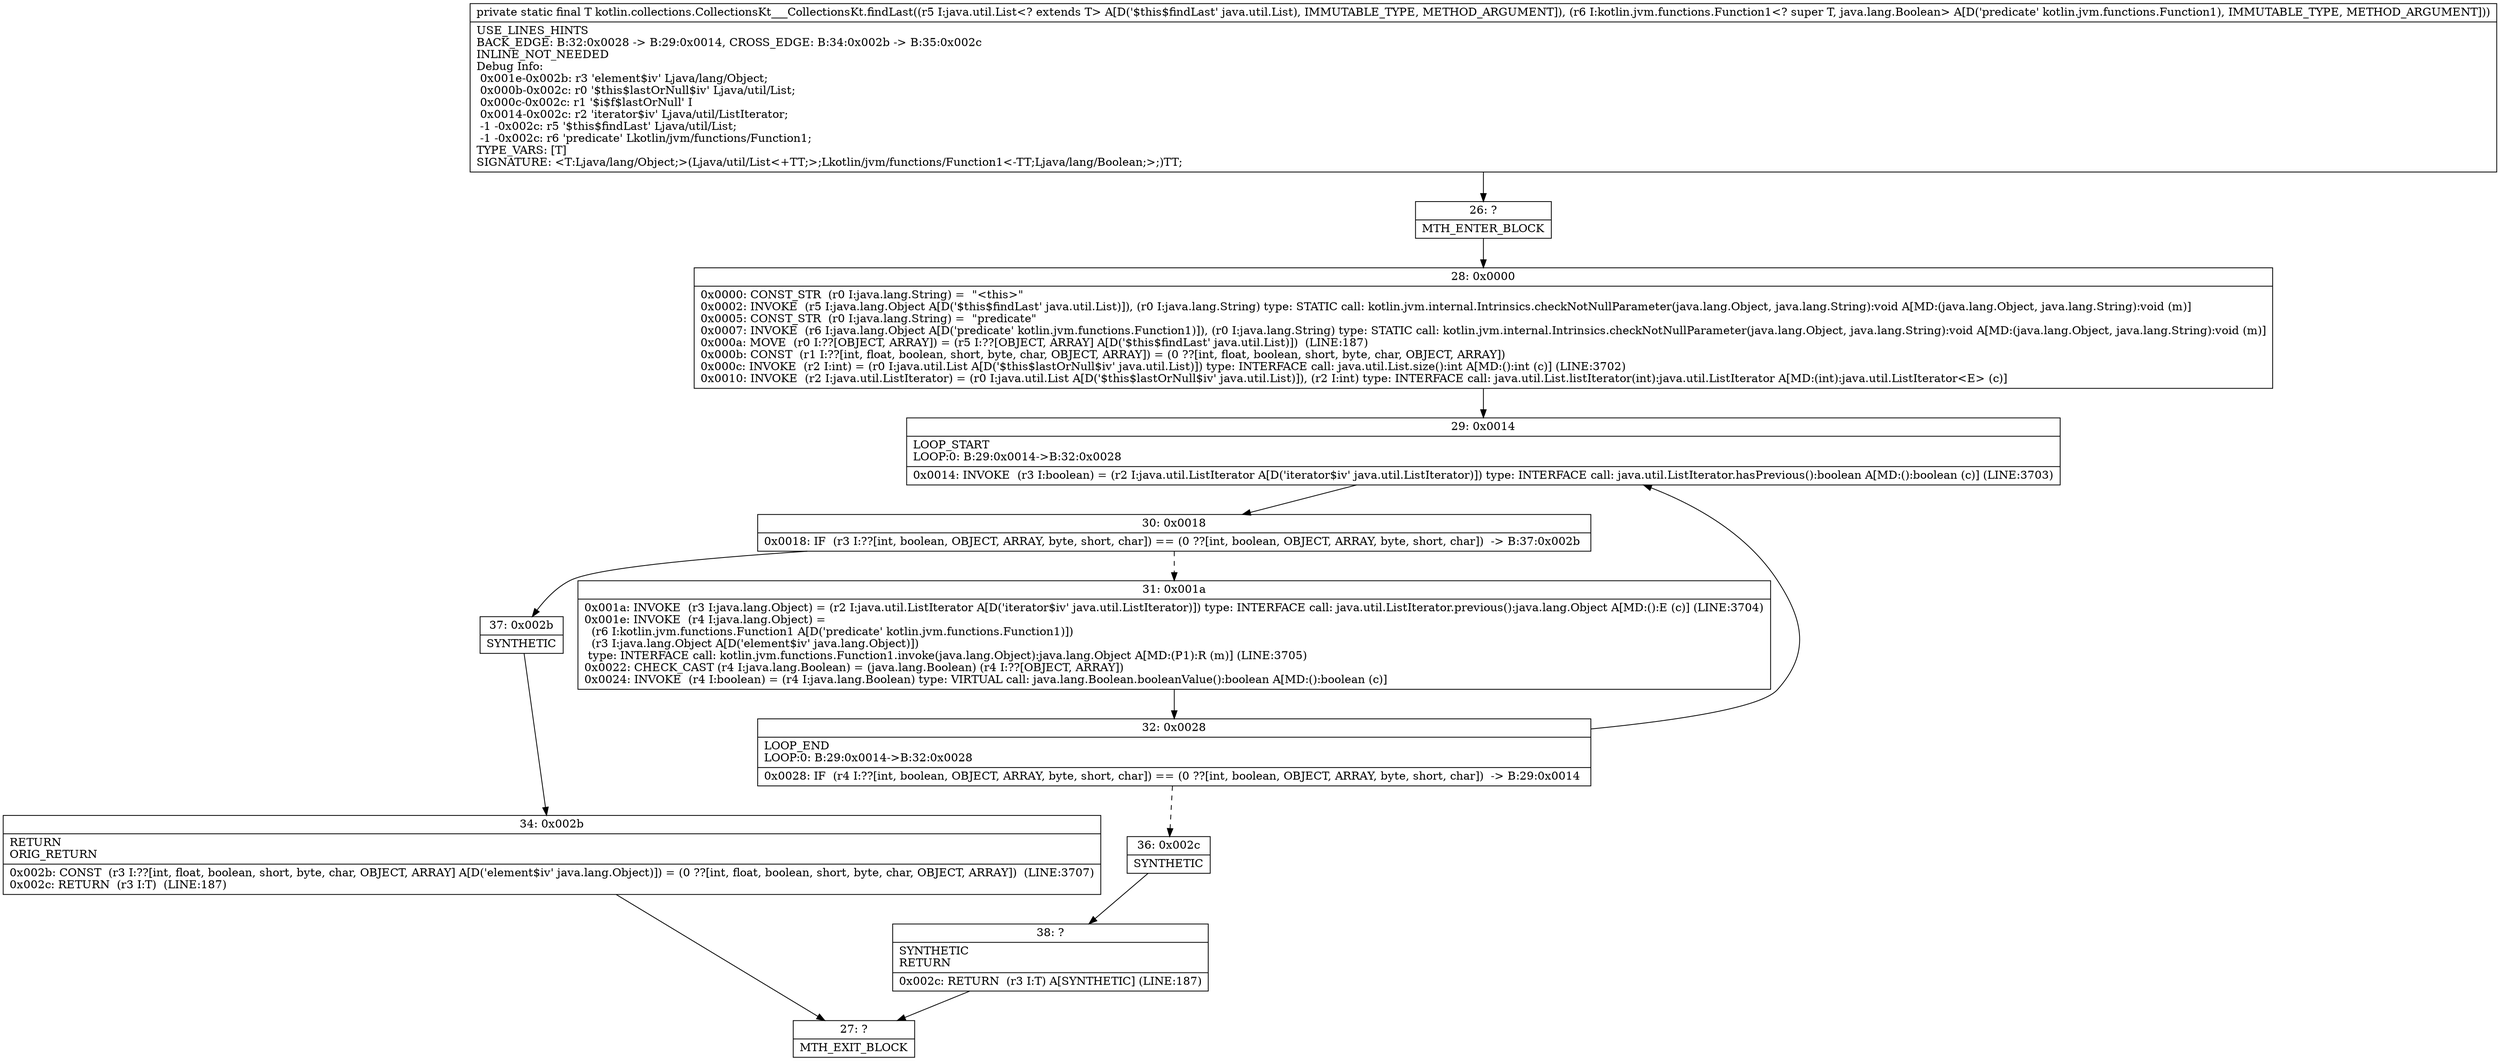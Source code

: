 digraph "CFG forkotlin.collections.CollectionsKt___CollectionsKt.findLast(Ljava\/util\/List;Lkotlin\/jvm\/functions\/Function1;)Ljava\/lang\/Object;" {
Node_26 [shape=record,label="{26\:\ ?|MTH_ENTER_BLOCK\l}"];
Node_28 [shape=record,label="{28\:\ 0x0000|0x0000: CONST_STR  (r0 I:java.lang.String) =  \"\<this\>\" \l0x0002: INVOKE  (r5 I:java.lang.Object A[D('$this$findLast' java.util.List)]), (r0 I:java.lang.String) type: STATIC call: kotlin.jvm.internal.Intrinsics.checkNotNullParameter(java.lang.Object, java.lang.String):void A[MD:(java.lang.Object, java.lang.String):void (m)]\l0x0005: CONST_STR  (r0 I:java.lang.String) =  \"predicate\" \l0x0007: INVOKE  (r6 I:java.lang.Object A[D('predicate' kotlin.jvm.functions.Function1)]), (r0 I:java.lang.String) type: STATIC call: kotlin.jvm.internal.Intrinsics.checkNotNullParameter(java.lang.Object, java.lang.String):void A[MD:(java.lang.Object, java.lang.String):void (m)]\l0x000a: MOVE  (r0 I:??[OBJECT, ARRAY]) = (r5 I:??[OBJECT, ARRAY] A[D('$this$findLast' java.util.List)])  (LINE:187)\l0x000b: CONST  (r1 I:??[int, float, boolean, short, byte, char, OBJECT, ARRAY]) = (0 ??[int, float, boolean, short, byte, char, OBJECT, ARRAY]) \l0x000c: INVOKE  (r2 I:int) = (r0 I:java.util.List A[D('$this$lastOrNull$iv' java.util.List)]) type: INTERFACE call: java.util.List.size():int A[MD:():int (c)] (LINE:3702)\l0x0010: INVOKE  (r2 I:java.util.ListIterator) = (r0 I:java.util.List A[D('$this$lastOrNull$iv' java.util.List)]), (r2 I:int) type: INTERFACE call: java.util.List.listIterator(int):java.util.ListIterator A[MD:(int):java.util.ListIterator\<E\> (c)]\l}"];
Node_29 [shape=record,label="{29\:\ 0x0014|LOOP_START\lLOOP:0: B:29:0x0014\-\>B:32:0x0028\l|0x0014: INVOKE  (r3 I:boolean) = (r2 I:java.util.ListIterator A[D('iterator$iv' java.util.ListIterator)]) type: INTERFACE call: java.util.ListIterator.hasPrevious():boolean A[MD:():boolean (c)] (LINE:3703)\l}"];
Node_30 [shape=record,label="{30\:\ 0x0018|0x0018: IF  (r3 I:??[int, boolean, OBJECT, ARRAY, byte, short, char]) == (0 ??[int, boolean, OBJECT, ARRAY, byte, short, char])  \-\> B:37:0x002b \l}"];
Node_31 [shape=record,label="{31\:\ 0x001a|0x001a: INVOKE  (r3 I:java.lang.Object) = (r2 I:java.util.ListIterator A[D('iterator$iv' java.util.ListIterator)]) type: INTERFACE call: java.util.ListIterator.previous():java.lang.Object A[MD:():E (c)] (LINE:3704)\l0x001e: INVOKE  (r4 I:java.lang.Object) = \l  (r6 I:kotlin.jvm.functions.Function1 A[D('predicate' kotlin.jvm.functions.Function1)])\l  (r3 I:java.lang.Object A[D('element$iv' java.lang.Object)])\l type: INTERFACE call: kotlin.jvm.functions.Function1.invoke(java.lang.Object):java.lang.Object A[MD:(P1):R (m)] (LINE:3705)\l0x0022: CHECK_CAST (r4 I:java.lang.Boolean) = (java.lang.Boolean) (r4 I:??[OBJECT, ARRAY]) \l0x0024: INVOKE  (r4 I:boolean) = (r4 I:java.lang.Boolean) type: VIRTUAL call: java.lang.Boolean.booleanValue():boolean A[MD:():boolean (c)]\l}"];
Node_32 [shape=record,label="{32\:\ 0x0028|LOOP_END\lLOOP:0: B:29:0x0014\-\>B:32:0x0028\l|0x0028: IF  (r4 I:??[int, boolean, OBJECT, ARRAY, byte, short, char]) == (0 ??[int, boolean, OBJECT, ARRAY, byte, short, char])  \-\> B:29:0x0014 \l}"];
Node_36 [shape=record,label="{36\:\ 0x002c|SYNTHETIC\l}"];
Node_38 [shape=record,label="{38\:\ ?|SYNTHETIC\lRETURN\l|0x002c: RETURN  (r3 I:T) A[SYNTHETIC] (LINE:187)\l}"];
Node_27 [shape=record,label="{27\:\ ?|MTH_EXIT_BLOCK\l}"];
Node_37 [shape=record,label="{37\:\ 0x002b|SYNTHETIC\l}"];
Node_34 [shape=record,label="{34\:\ 0x002b|RETURN\lORIG_RETURN\l|0x002b: CONST  (r3 I:??[int, float, boolean, short, byte, char, OBJECT, ARRAY] A[D('element$iv' java.lang.Object)]) = (0 ??[int, float, boolean, short, byte, char, OBJECT, ARRAY])  (LINE:3707)\l0x002c: RETURN  (r3 I:T)  (LINE:187)\l}"];
MethodNode[shape=record,label="{private static final T kotlin.collections.CollectionsKt___CollectionsKt.findLast((r5 I:java.util.List\<? extends T\> A[D('$this$findLast' java.util.List), IMMUTABLE_TYPE, METHOD_ARGUMENT]), (r6 I:kotlin.jvm.functions.Function1\<? super T, java.lang.Boolean\> A[D('predicate' kotlin.jvm.functions.Function1), IMMUTABLE_TYPE, METHOD_ARGUMENT]))  | USE_LINES_HINTS\lBACK_EDGE: B:32:0x0028 \-\> B:29:0x0014, CROSS_EDGE: B:34:0x002b \-\> B:35:0x002c\lINLINE_NOT_NEEDED\lDebug Info:\l  0x001e\-0x002b: r3 'element$iv' Ljava\/lang\/Object;\l  0x000b\-0x002c: r0 '$this$lastOrNull$iv' Ljava\/util\/List;\l  0x000c\-0x002c: r1 '$i$f$lastOrNull' I\l  0x0014\-0x002c: r2 'iterator$iv' Ljava\/util\/ListIterator;\l  \-1 \-0x002c: r5 '$this$findLast' Ljava\/util\/List;\l  \-1 \-0x002c: r6 'predicate' Lkotlin\/jvm\/functions\/Function1;\lTYPE_VARS: [T]\lSIGNATURE: \<T:Ljava\/lang\/Object;\>(Ljava\/util\/List\<+TT;\>;Lkotlin\/jvm\/functions\/Function1\<\-TT;Ljava\/lang\/Boolean;\>;)TT;\l}"];
MethodNode -> Node_26;Node_26 -> Node_28;
Node_28 -> Node_29;
Node_29 -> Node_30;
Node_30 -> Node_31[style=dashed];
Node_30 -> Node_37;
Node_31 -> Node_32;
Node_32 -> Node_29;
Node_32 -> Node_36[style=dashed];
Node_36 -> Node_38;
Node_38 -> Node_27;
Node_37 -> Node_34;
Node_34 -> Node_27;
}

